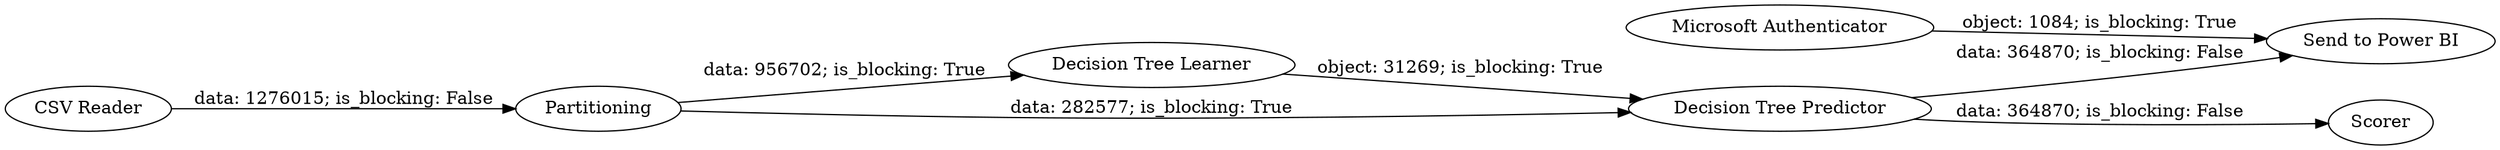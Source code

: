 digraph {
	"-4256285148325442687_5" [label=Partitioning]
	"-4256285148325442687_18" [label="Microsoft Authenticator"]
	"-4256285148325442687_10" [label="Decision Tree Learner"]
	"-4256285148325442687_17" [label="Send to Power BI"]
	"-4256285148325442687_4" [label="Decision Tree Predictor"]
	"-4256285148325442687_14" [label="CSV Reader"]
	"-4256285148325442687_12" [label=Scorer]
	"-4256285148325442687_5" -> "-4256285148325442687_10" [label="data: 956702; is_blocking: True"]
	"-4256285148325442687_4" -> "-4256285148325442687_17" [label="data: 364870; is_blocking: False"]
	"-4256285148325442687_18" -> "-4256285148325442687_17" [label="object: 1084; is_blocking: True"]
	"-4256285148325442687_10" -> "-4256285148325442687_4" [label="object: 31269; is_blocking: True"]
	"-4256285148325442687_4" -> "-4256285148325442687_12" [label="data: 364870; is_blocking: False"]
	"-4256285148325442687_5" -> "-4256285148325442687_4" [label="data: 282577; is_blocking: True"]
	"-4256285148325442687_14" -> "-4256285148325442687_5" [label="data: 1276015; is_blocking: False"]
	rankdir=LR
}
